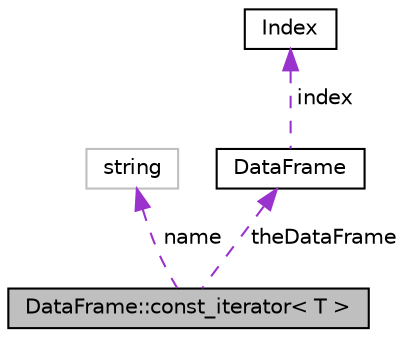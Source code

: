 digraph "DataFrame::const_iterator&lt; T &gt;"
{
  edge [fontname="Helvetica",fontsize="10",labelfontname="Helvetica",labelfontsize="10"];
  node [fontname="Helvetica",fontsize="10",shape=record];
  Node1 [label="DataFrame::const_iterator\< T \>",height=0.2,width=0.4,color="black", fillcolor="grey75", style="filled", fontcolor="black"];
  Node2 -> Node1 [dir="back",color="darkorchid3",fontsize="10",style="dashed",label=" name" ,fontname="Helvetica"];
  Node2 [label="string",height=0.2,width=0.4,color="grey75", fillcolor="white", style="filled"];
  Node3 -> Node1 [dir="back",color="darkorchid3",fontsize="10",style="dashed",label=" theDataFrame" ,fontname="Helvetica"];
  Node3 [label="DataFrame",height=0.2,width=0.4,color="black", fillcolor="white", style="filled",URL="$classDataFrame.html"];
  Node4 -> Node3 [dir="back",color="darkorchid3",fontsize="10",style="dashed",label=" index" ,fontname="Helvetica"];
  Node4 [label="Index",height=0.2,width=0.4,color="black", fillcolor="white", style="filled",URL="$classIndex.html"];
}
